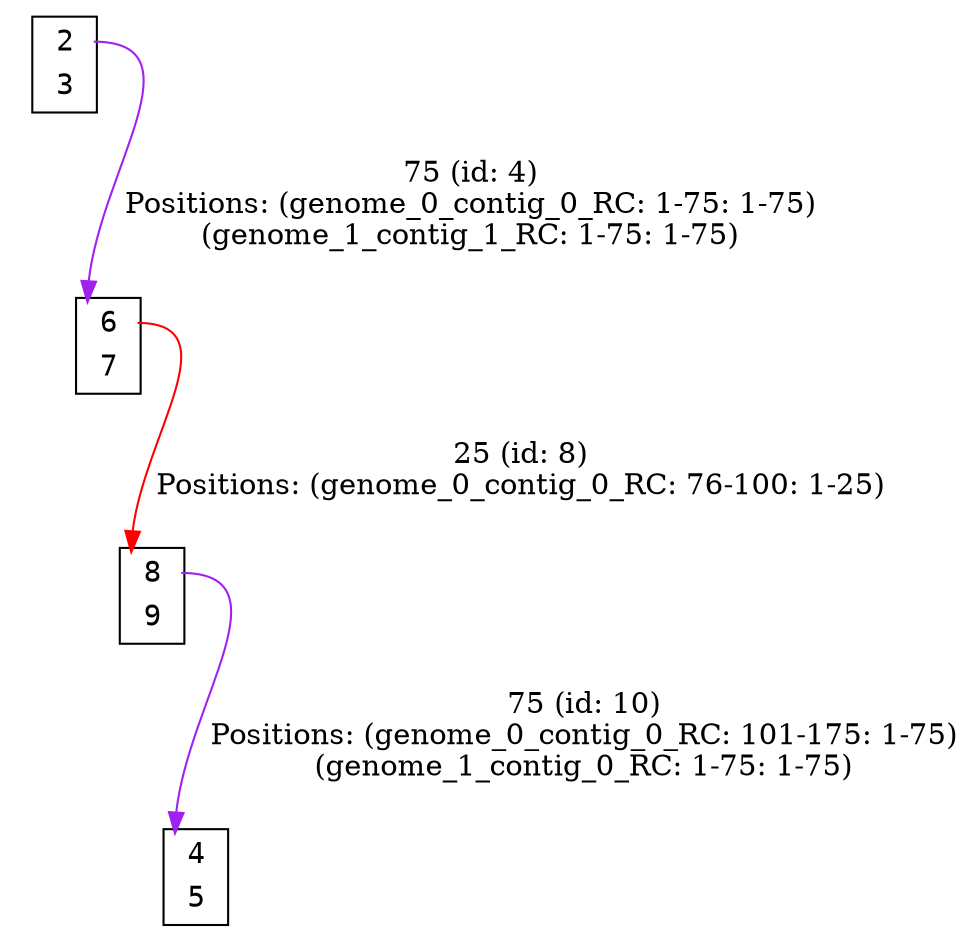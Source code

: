 digraph my_graph {
node[fontname=<Courier>,shape=<plaintext>]
vertex_0x1259430_0x1262cd0[label=<<TABLE bgcolor = "white">
<TR><TD BORDER = "0" PORT = "port_0x1259430_in"></TD><TD BORDER = "0" PORT = "port_">2</TD><TD BORDER = "0" PORT = "port_0x1259430_out"></TD></TR>
<TR><TD BORDER = "0" PORT = "port_0x1262cd0_out"></TD><TD BORDER = "0" PORT = "port_">3</TD><TD BORDER = "0" PORT = "port_0x1262cd0_in"></TD></TR>
</TABLE>>,style=<filled>,color=<black>,fillcolor=<white>]
vertex_0x1271350_0x1271390[label=<<TABLE bgcolor = "white">
<TR><TD BORDER = "0" PORT = "port_0x1271350_in"></TD><TD BORDER = "0" PORT = "port_">4</TD><TD BORDER = "0" PORT = "port_0x1271350_out"></TD></TR>
<TR><TD BORDER = "0" PORT = "port_0x1271390_out"></TD><TD BORDER = "0" PORT = "port_">5</TD><TD BORDER = "0" PORT = "port_0x1271390_in"></TD></TR>
</TABLE>>,style=<filled>,color=<black>,fillcolor=<white>]
vertex_0x126e710_0x126e750[label=<<TABLE bgcolor = "white">
<TR><TD BORDER = "0" PORT = "port_0x126e710_in"></TD><TD BORDER = "0" PORT = "port_">6</TD><TD BORDER = "0" PORT = "port_0x126e710_out"></TD></TR>
<TR><TD BORDER = "0" PORT = "port_0x126e750_out"></TD><TD BORDER = "0" PORT = "port_">7</TD><TD BORDER = "0" PORT = "port_0x126e750_in"></TD></TR>
</TABLE>>,style=<filled>,color=<black>,fillcolor=<white>]
vertex_0x125dbc0_0x12710d0[label=<<TABLE bgcolor = "white">
<TR><TD BORDER = "0" PORT = "port_0x125dbc0_in"></TD><TD BORDER = "0" PORT = "port_">8</TD><TD BORDER = "0" PORT = "port_0x125dbc0_out"></TD></TR>
<TR><TD BORDER = "0" PORT = "port_0x12710d0_out"></TD><TD BORDER = "0" PORT = "port_">9</TD><TD BORDER = "0" PORT = "port_0x12710d0_in"></TD></TR>
</TABLE>>,style=<filled>,color=<black>,fillcolor=<white>]
vertex_0x1259430_0x1262cd0:port_0x1259430_out->vertex_0x126e710_0x126e750:port_0x126e710_in[label="75 (id: 4)\nPositions: (genome_0_contig_0_RC: 1-75: 1-75)\n(genome_1_contig_1_RC: 1-75: 1-75)\n",len=<0>,K=<0>,color=<purple>]
vertex_0x126e710_0x126e750:port_0x126e710_out->vertex_0x125dbc0_0x12710d0:port_0x125dbc0_in[label="25 (id: 8)\nPositions: (genome_0_contig_0_RC: 76-100: 1-25)\n",len=<0>,K=<0>,color=<red>]
vertex_0x125dbc0_0x12710d0:port_0x125dbc0_out->vertex_0x1271350_0x1271390:port_0x1271350_in[label="75 (id: 10)\nPositions: (genome_0_contig_0_RC: 101-175: 1-75)\n(genome_1_contig_0_RC: 1-75: 1-75)\n",len=<0>,K=<0>,color=<purple>]
}
